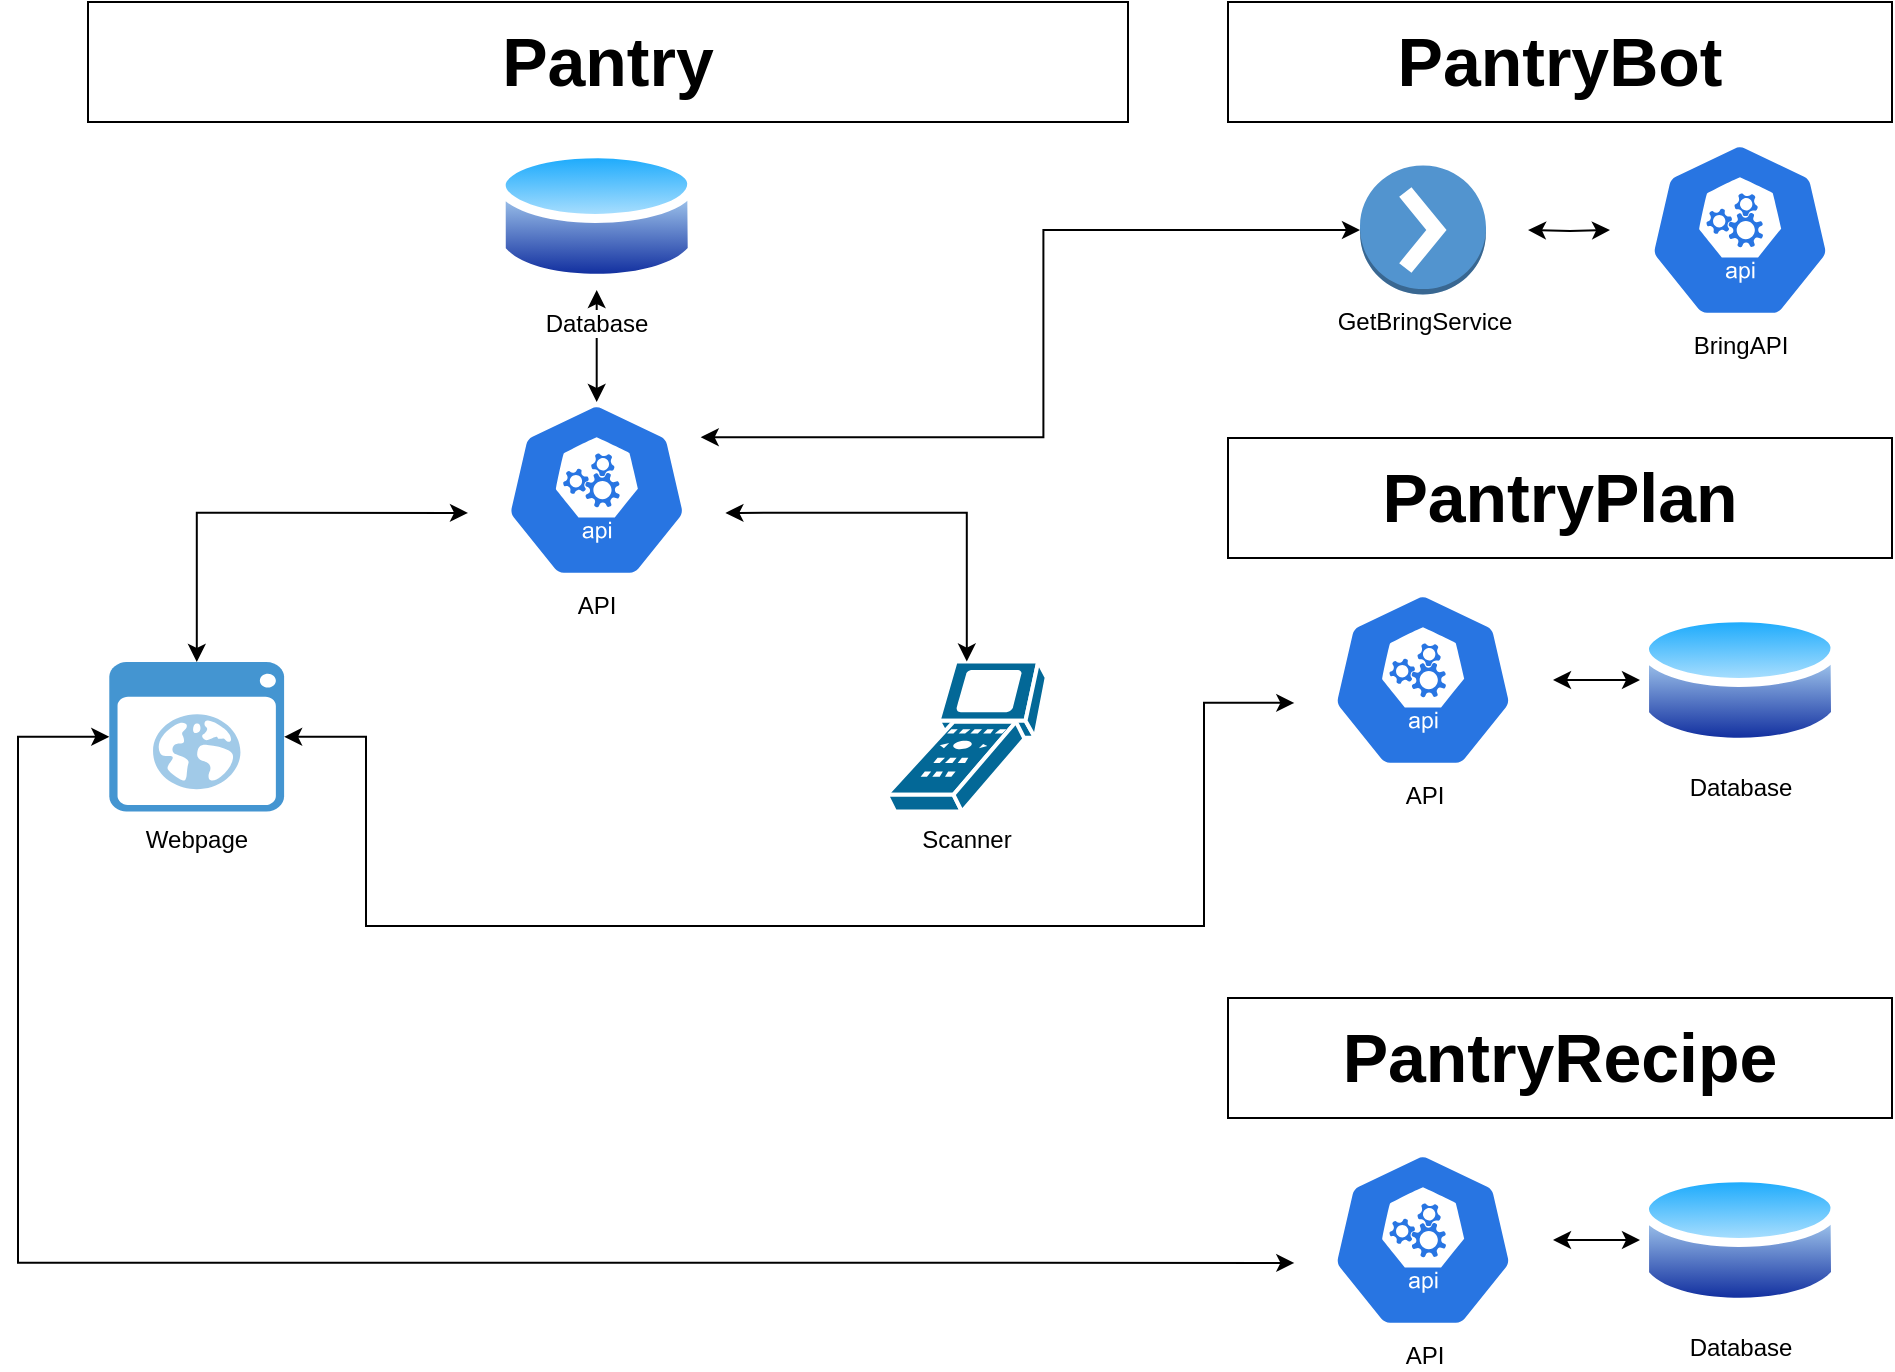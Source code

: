 <mxfile version="21.2.9" type="device">
  <diagram name="Seite-1" id="Z2zDLg3euF0b6RSVkosz">
    <mxGraphModel dx="1139" dy="1077" grid="0" gridSize="10" guides="1" tooltips="1" connect="1" arrows="1" fold="1" page="1" pageScale="1" pageWidth="1169" pageHeight="827" math="0" shadow="0">
      <root>
        <mxCell id="0" />
        <mxCell id="1" parent="0" />
        <mxCell id="J82KQ7NSVurtT8gNWxi0-1" value="Pantry" style="rounded=0;whiteSpace=wrap;html=1;fontSize=34;fontStyle=1" parent="1" vertex="1">
          <mxGeometry x="150" y="48" width="520" height="60" as="geometry" />
        </mxCell>
        <mxCell id="J82KQ7NSVurtT8gNWxi0-13" style="edgeStyle=orthogonalEdgeStyle;rounded=0;orthogonalLoop=1;jettySize=auto;html=1;entryX=0.5;entryY=1;entryDx=0;entryDy=0;startArrow=classic;startFill=1;" parent="1" source="J82KQ7NSVurtT8gNWxi0-2" target="J82KQ7NSVurtT8gNWxi0-3" edge="1">
          <mxGeometry relative="1" as="geometry" />
        </mxCell>
        <mxCell id="J82KQ7NSVurtT8gNWxi0-2" value="&lt;div&gt;API&lt;/div&gt;" style="sketch=0;html=1;dashed=0;whitespace=wrap;fillColor=#2875E2;strokeColor=#ffffff;points=[[0.005,0.63,0],[0.1,0.2,0],[0.9,0.2,0],[0.5,0,0],[0.995,0.63,0],[0.72,0.99,0],[0.5,1,0],[0.28,0.99,0]];verticalLabelPosition=bottom;align=center;verticalAlign=top;shape=mxgraph.kubernetes.icon;prIcon=api" parent="1" vertex="1">
          <mxGeometry x="339.35" y="248" width="130" height="88" as="geometry" />
        </mxCell>
        <mxCell id="J82KQ7NSVurtT8gNWxi0-3" value="&lt;div&gt;Database&lt;/div&gt;" style="image;aspect=fixed;perimeter=ellipsePerimeter;html=1;align=center;shadow=0;dashed=0;spacingTop=3;image=img/lib/active_directory/database.svg;" parent="1" vertex="1">
          <mxGeometry x="354.35" y="118" width="100" height="74" as="geometry" />
        </mxCell>
        <mxCell id="YO04ygsJxd-XlHNonuzc-6" style="edgeStyle=orthogonalEdgeStyle;rounded=0;orthogonalLoop=1;jettySize=auto;html=1;entryX=0.005;entryY=0.63;entryDx=0;entryDy=0;entryPerimeter=0;startArrow=classic;startFill=1;" parent="1" source="J82KQ7NSVurtT8gNWxi0-5" target="YO04ygsJxd-XlHNonuzc-2" edge="1">
          <mxGeometry relative="1" as="geometry">
            <mxPoint x="204.35" y="516" as="targetPoint" />
            <mxPoint x="271" y="413" as="sourcePoint" />
            <Array as="points">
              <mxPoint x="289" y="415" />
              <mxPoint x="289" y="510" />
              <mxPoint x="708" y="510" />
              <mxPoint x="708" y="398" />
            </Array>
          </mxGeometry>
        </mxCell>
        <mxCell id="7k5PAYdEWNO1vfzu-O5n-5" style="edgeStyle=orthogonalEdgeStyle;rounded=0;orthogonalLoop=1;jettySize=auto;html=1;entryX=0.005;entryY=0.63;entryDx=0;entryDy=0;entryPerimeter=0;startArrow=classic;startFill=1;" edge="1" parent="1" source="J82KQ7NSVurtT8gNWxi0-5" target="7k5PAYdEWNO1vfzu-O5n-3">
          <mxGeometry relative="1" as="geometry">
            <Array as="points">
              <mxPoint x="115" y="415" />
              <mxPoint x="115" y="678" />
            </Array>
          </mxGeometry>
        </mxCell>
        <mxCell id="J82KQ7NSVurtT8gNWxi0-5" value="&lt;div&gt;Webpage&lt;/div&gt;" style="shadow=0;dashed=0;html=1;strokeColor=none;fillColor=#4495D1;labelPosition=center;verticalLabelPosition=bottom;verticalAlign=top;align=center;outlineConnect=0;shape=mxgraph.veeam.2d.web_ui;" parent="1" vertex="1">
          <mxGeometry x="160.65" y="378" width="87.4" height="74.8" as="geometry" />
        </mxCell>
        <mxCell id="J82KQ7NSVurtT8gNWxi0-7" value="&lt;div&gt;Scanner&lt;/div&gt;" style="shape=mxgraph.cisco.computers_and_peripherals.scanner;html=1;pointerEvents=1;dashed=0;fillColor=#036897;strokeColor=#ffffff;strokeWidth=2;verticalLabelPosition=bottom;verticalAlign=top;align=center;outlineConnect=0;" parent="1" vertex="1">
          <mxGeometry x="549.35" y="377.8" width="80" height="75" as="geometry" />
        </mxCell>
        <mxCell id="J82KQ7NSVurtT8gNWxi0-8" style="edgeStyle=orthogonalEdgeStyle;rounded=0;orthogonalLoop=1;jettySize=auto;html=1;entryX=0.005;entryY=0.63;entryDx=0;entryDy=0;entryPerimeter=0;startArrow=classic;startFill=1;" parent="1" source="J82KQ7NSVurtT8gNWxi0-5" target="J82KQ7NSVurtT8gNWxi0-2" edge="1">
          <mxGeometry relative="1" as="geometry">
            <Array as="points">
              <mxPoint x="204.35" y="303" />
            </Array>
          </mxGeometry>
        </mxCell>
        <mxCell id="J82KQ7NSVurtT8gNWxi0-9" style="edgeStyle=orthogonalEdgeStyle;rounded=0;orthogonalLoop=1;jettySize=auto;html=1;entryX=0.995;entryY=0.63;entryDx=0;entryDy=0;entryPerimeter=0;startArrow=classic;startFill=1;" parent="1" source="J82KQ7NSVurtT8gNWxi0-7" target="J82KQ7NSVurtT8gNWxi0-2" edge="1">
          <mxGeometry relative="1" as="geometry">
            <Array as="points">
              <mxPoint x="589.35" y="303" />
            </Array>
          </mxGeometry>
        </mxCell>
        <mxCell id="J82KQ7NSVurtT8gNWxi0-14" value="&lt;div&gt;&lt;br&gt;&lt;/div&gt;&lt;div&gt;&lt;br&gt;&lt;/div&gt;" style="edgeLabel;html=1;align=center;verticalAlign=middle;resizable=0;points=[];" parent="J82KQ7NSVurtT8gNWxi0-9" vertex="1" connectable="0">
          <mxGeometry x="0.152" relative="1" as="geometry">
            <mxPoint as="offset" />
          </mxGeometry>
        </mxCell>
        <mxCell id="J82KQ7NSVurtT8gNWxi0-16" value="PantryBot" style="rounded=0;whiteSpace=wrap;html=1;fontSize=34;fontStyle=1" parent="1" vertex="1">
          <mxGeometry x="720" y="48" width="332" height="60" as="geometry" />
        </mxCell>
        <mxCell id="J82KQ7NSVurtT8gNWxi0-17" value="&lt;div&gt;BringAPI&lt;/div&gt;" style="sketch=0;html=1;dashed=0;whitespace=wrap;fillColor=#2875E2;strokeColor=#ffffff;points=[[0.005,0.63,0],[0.1,0.2,0],[0.9,0.2,0],[0.5,0,0],[0.995,0.63,0],[0.72,0.99,0],[0.5,1,0],[0.28,0.99,0]];verticalLabelPosition=bottom;align=center;verticalAlign=top;shape=mxgraph.kubernetes.icon;prIcon=api" parent="1" vertex="1">
          <mxGeometry x="911" y="118" width="130" height="88" as="geometry" />
        </mxCell>
        <mxCell id="J82KQ7NSVurtT8gNWxi0-20" style="edgeStyle=orthogonalEdgeStyle;rounded=0;orthogonalLoop=1;jettySize=auto;html=1;startArrow=classic;startFill=1;" parent="1" target="J82KQ7NSVurtT8gNWxi0-17" edge="1">
          <mxGeometry relative="1" as="geometry">
            <mxPoint x="870" y="162" as="sourcePoint" />
          </mxGeometry>
        </mxCell>
        <mxCell id="J82KQ7NSVurtT8gNWxi0-18" value="&lt;div&gt;GetBringService&lt;/div&gt;" style="outlineConnect=0;dashed=0;verticalLabelPosition=bottom;verticalAlign=top;align=center;html=1;shape=mxgraph.aws3.action;fillColor=#5294CF;gradientColor=none;" parent="1" vertex="1">
          <mxGeometry x="786" y="129.75" width="63" height="64.5" as="geometry" />
        </mxCell>
        <mxCell id="J82KQ7NSVurtT8gNWxi0-21" style="edgeStyle=orthogonalEdgeStyle;rounded=0;orthogonalLoop=1;jettySize=auto;html=1;exitX=0.9;exitY=0.2;exitDx=0;exitDy=0;exitPerimeter=0;entryX=0;entryY=0.5;entryDx=0;entryDy=0;entryPerimeter=0;startArrow=classic;startFill=1;" parent="1" source="J82KQ7NSVurtT8gNWxi0-2" target="J82KQ7NSVurtT8gNWxi0-18" edge="1">
          <mxGeometry relative="1" as="geometry" />
        </mxCell>
        <mxCell id="YO04ygsJxd-XlHNonuzc-1" value="PantryPlan" style="rounded=0;whiteSpace=wrap;html=1;fontSize=34;fontStyle=1" parent="1" vertex="1">
          <mxGeometry x="720" y="266" width="332" height="60" as="geometry" />
        </mxCell>
        <mxCell id="YO04ygsJxd-XlHNonuzc-5" style="edgeStyle=orthogonalEdgeStyle;rounded=0;orthogonalLoop=1;jettySize=auto;html=1;startArrow=classic;startFill=1;" parent="1" source="YO04ygsJxd-XlHNonuzc-2" target="YO04ygsJxd-XlHNonuzc-3" edge="1">
          <mxGeometry relative="1" as="geometry" />
        </mxCell>
        <mxCell id="YO04ygsJxd-XlHNonuzc-2" value="&lt;div&gt;API&lt;/div&gt;" style="sketch=0;html=1;dashed=0;whitespace=wrap;fillColor=#2875E2;strokeColor=#ffffff;points=[[0.005,0.63,0],[0.1,0.2,0],[0.9,0.2,0],[0.5,0,0],[0.995,0.63,0],[0.72,0.99,0],[0.5,1,0],[0.28,0.99,0]];verticalLabelPosition=bottom;align=center;verticalAlign=top;shape=mxgraph.kubernetes.icon;prIcon=api" parent="1" vertex="1">
          <mxGeometry x="752.5" y="343" width="130" height="88" as="geometry" />
        </mxCell>
        <mxCell id="YO04ygsJxd-XlHNonuzc-3" value="&lt;div&gt;Database&lt;/div&gt;" style="image;aspect=fixed;perimeter=ellipsePerimeter;html=1;align=center;shadow=0;dashed=0;spacingTop=3;image=img/lib/active_directory/database.svg;" parent="1" vertex="1">
          <mxGeometry x="926" y="350" width="100" height="74" as="geometry" />
        </mxCell>
        <mxCell id="7k5PAYdEWNO1vfzu-O5n-1" value="PantryRecipe" style="rounded=0;whiteSpace=wrap;html=1;fontSize=34;fontStyle=1" vertex="1" parent="1">
          <mxGeometry x="720" y="546" width="332" height="60" as="geometry" />
        </mxCell>
        <mxCell id="7k5PAYdEWNO1vfzu-O5n-2" style="edgeStyle=orthogonalEdgeStyle;rounded=0;orthogonalLoop=1;jettySize=auto;html=1;startArrow=classic;startFill=1;" edge="1" parent="1" source="7k5PAYdEWNO1vfzu-O5n-3" target="7k5PAYdEWNO1vfzu-O5n-4">
          <mxGeometry relative="1" as="geometry" />
        </mxCell>
        <mxCell id="7k5PAYdEWNO1vfzu-O5n-3" value="&lt;div&gt;API&lt;/div&gt;" style="sketch=0;html=1;dashed=0;whitespace=wrap;fillColor=#2875E2;strokeColor=#ffffff;points=[[0.005,0.63,0],[0.1,0.2,0],[0.9,0.2,0],[0.5,0,0],[0.995,0.63,0],[0.72,0.99,0],[0.5,1,0],[0.28,0.99,0]];verticalLabelPosition=bottom;align=center;verticalAlign=top;shape=mxgraph.kubernetes.icon;prIcon=api" vertex="1" parent="1">
          <mxGeometry x="752.5" y="623" width="130" height="88" as="geometry" />
        </mxCell>
        <mxCell id="7k5PAYdEWNO1vfzu-O5n-4" value="&lt;div&gt;Database&lt;/div&gt;" style="image;aspect=fixed;perimeter=ellipsePerimeter;html=1;align=center;shadow=0;dashed=0;spacingTop=3;image=img/lib/active_directory/database.svg;" vertex="1" parent="1">
          <mxGeometry x="926" y="630" width="100" height="74" as="geometry" />
        </mxCell>
      </root>
    </mxGraphModel>
  </diagram>
</mxfile>
